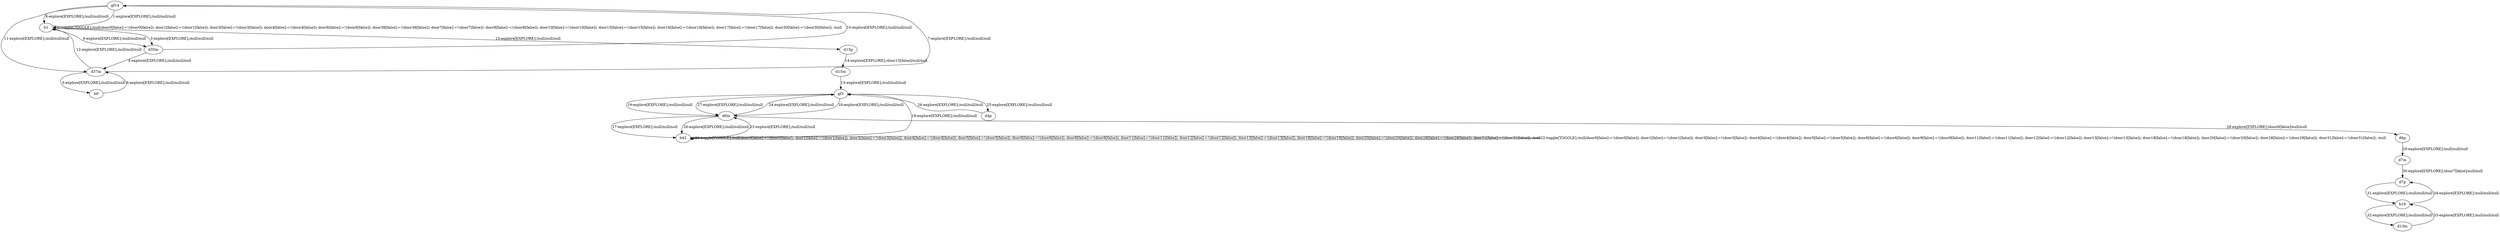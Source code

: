 # Total number of goals covered by this test: 1
# b18 --> d7p

digraph g {
"gf14" -> "b1" [label = "1-explore[EXPLORE];/null/null/null"];
"b1" -> "b1" [label = "2-toggle[TOGGLE];/null/door0[false]:=!(door0[false]); door1[false]:=!(door1[false]); door3[false]:=!(door3[false]); door4[false]:=!(door4[false]); door6[false]:=!(door6[false]); door38[false]:=!(door38[false]); door7[false]:=!(door7[false]); door8[false]:=!(door8[false]); door10[false]:=!(door10[false]); door15[false]:=!(door15[false]); door16[false]:=!(door16[false]); door17[false]:=!(door17[false]); door30[false]:=!(door30[false]); /null"];
"b1" -> "d35m" [label = "3-explore[EXPLORE];/null/null/null"];
"d35m" -> "d37m" [label = "4-explore[EXPLORE];/null/null/null"];
"d37m" -> "b0" [label = "5-explore[EXPLORE];/null/null/null"];
"b0" -> "d37m" [label = "6-explore[EXPLORE];/null/null/null"];
"d37m" -> "gf14" [label = "7-explore[EXPLORE];/null/null/null"];
"gf14" -> "b1" [label = "8-explore[EXPLORE];/null/null/null"];
"b1" -> "d35m" [label = "9-explore[EXPLORE];/null/null/null"];
"d35m" -> "gf14" [label = "10-explore[EXPLORE];/null/null/null"];
"gf14" -> "d37m" [label = "11-explore[EXPLORE];/null/null/null"];
"d37m" -> "b1" [label = "12-explore[EXPLORE];/null/null/null"];
"b1" -> "d15p" [label = "13-explore[EXPLORE];/null/null/null"];
"d15p" -> "d15m" [label = "14-explore[EXPLORE];/door15[false]/null/null"];
"d15m" -> "gf3" [label = "15-explore[EXPLORE];/null/null/null"];
"gf3" -> "d6m" [label = "16-explore[EXPLORE];/null/null/null"];
"d6m" -> "b42" [label = "17-explore[EXPLORE];/null/null/null"];
"b42" -> "gf3" [label = "18-explore[EXPLORE];/null/null/null"];
"gf3" -> "d6m" [label = "19-explore[EXPLORE];/null/null/null"];
"d6m" -> "b42" [label = "20-explore[EXPLORE];/null/null/null"];
"b42" -> "b42" [label = "21-toggle[TOGGLE];/null/door0[false]:=!(door0[false]); door1[false]:=!(door1[false]); door3[false]:=!(door3[false]); door4[false]:=!(door4[false]); door5[false]:=!(door5[false]); door6[false]:=!(door6[false]); door9[false]:=!(door9[false]); door11[false]:=!(door11[false]); door12[false]:=!(door12[false]); door13[false]:=!(door13[false]); door18[false]:=!(door18[false]); door20[false]:=!(door20[false]); door28[false]:=!(door28[false]); door31[false]:=!(door31[false]); /null"];
"b42" -> "b42" [label = "22-toggle[TOGGLE];/null/door0[false]:=!(door0[false]); door1[false]:=!(door1[false]); door3[false]:=!(door3[false]); door4[false]:=!(door4[false]); door5[false]:=!(door5[false]); door6[false]:=!(door6[false]); door9[false]:=!(door9[false]); door11[false]:=!(door11[false]); door12[false]:=!(door12[false]); door13[false]:=!(door13[false]); door18[false]:=!(door18[false]); door20[false]:=!(door20[false]); door28[false]:=!(door28[false]); door31[false]:=!(door31[false]); /null"];
"b42" -> "d6m" [label = "23-explore[EXPLORE];/null/null/null"];
"d6m" -> "gf3" [label = "24-explore[EXPLORE];/null/null/null"];
"gf3" -> "d4p" [label = "25-explore[EXPLORE];/null/null/null"];
"d4p" -> "gf3" [label = "26-explore[EXPLORE];/null/null/null"];
"gf3" -> "d6m" [label = "27-explore[EXPLORE];/null/null/null"];
"d6m" -> "d6p" [label = "28-explore[EXPLORE];/door6[false]/null/null"];
"d6p" -> "d7m" [label = "29-explore[EXPLORE];/null/null/null"];
"d7m" -> "d7p" [label = "30-explore[EXPLORE];/door7[false]/null/null"];
"d7p" -> "b18" [label = "31-explore[EXPLORE];/null/null/null"];
"b18" -> "d13m" [label = "32-explore[EXPLORE];/null/null/null"];
"d13m" -> "b18" [label = "33-explore[EXPLORE];/null/null/null"];
"b18" -> "d7p" [label = "34-explore[EXPLORE];/null/null/null"];
}